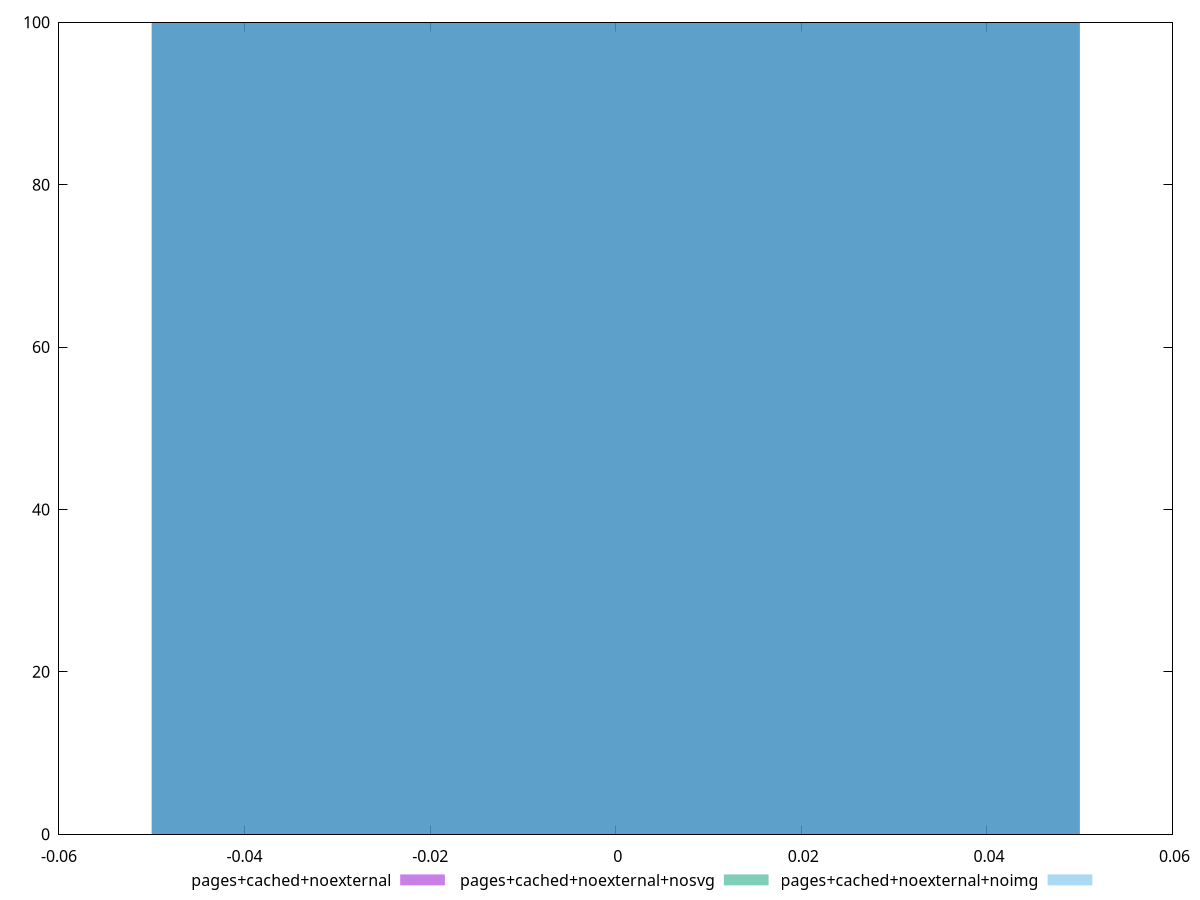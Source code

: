 $_pagesCachedNoexternal <<EOF
0 100
EOF
$_pagesCachedNoexternalNosvg <<EOF
0 100
EOF
$_pagesCachedNoexternalNoimg <<EOF
0 100
EOF
set key outside below
set terminal pngcairo
set output "report_00006_2020-11-02T20-21-41.718Z/legacy-javascript/legacy-javascript_pages+cached+noexternal_pages+cached+noexternal+nosvg_pages+cached+noexternal+noimg+hist.png"
set boxwidth 0.1
set style fill transparent solid 0.5 noborder
set yrange [0:100]
plot $_pagesCachedNoexternal title "pages+cached+noexternal" with boxes ,$_pagesCachedNoexternalNosvg title "pages+cached+noexternal+nosvg" with boxes ,$_pagesCachedNoexternalNoimg title "pages+cached+noexternal+noimg" with boxes ,